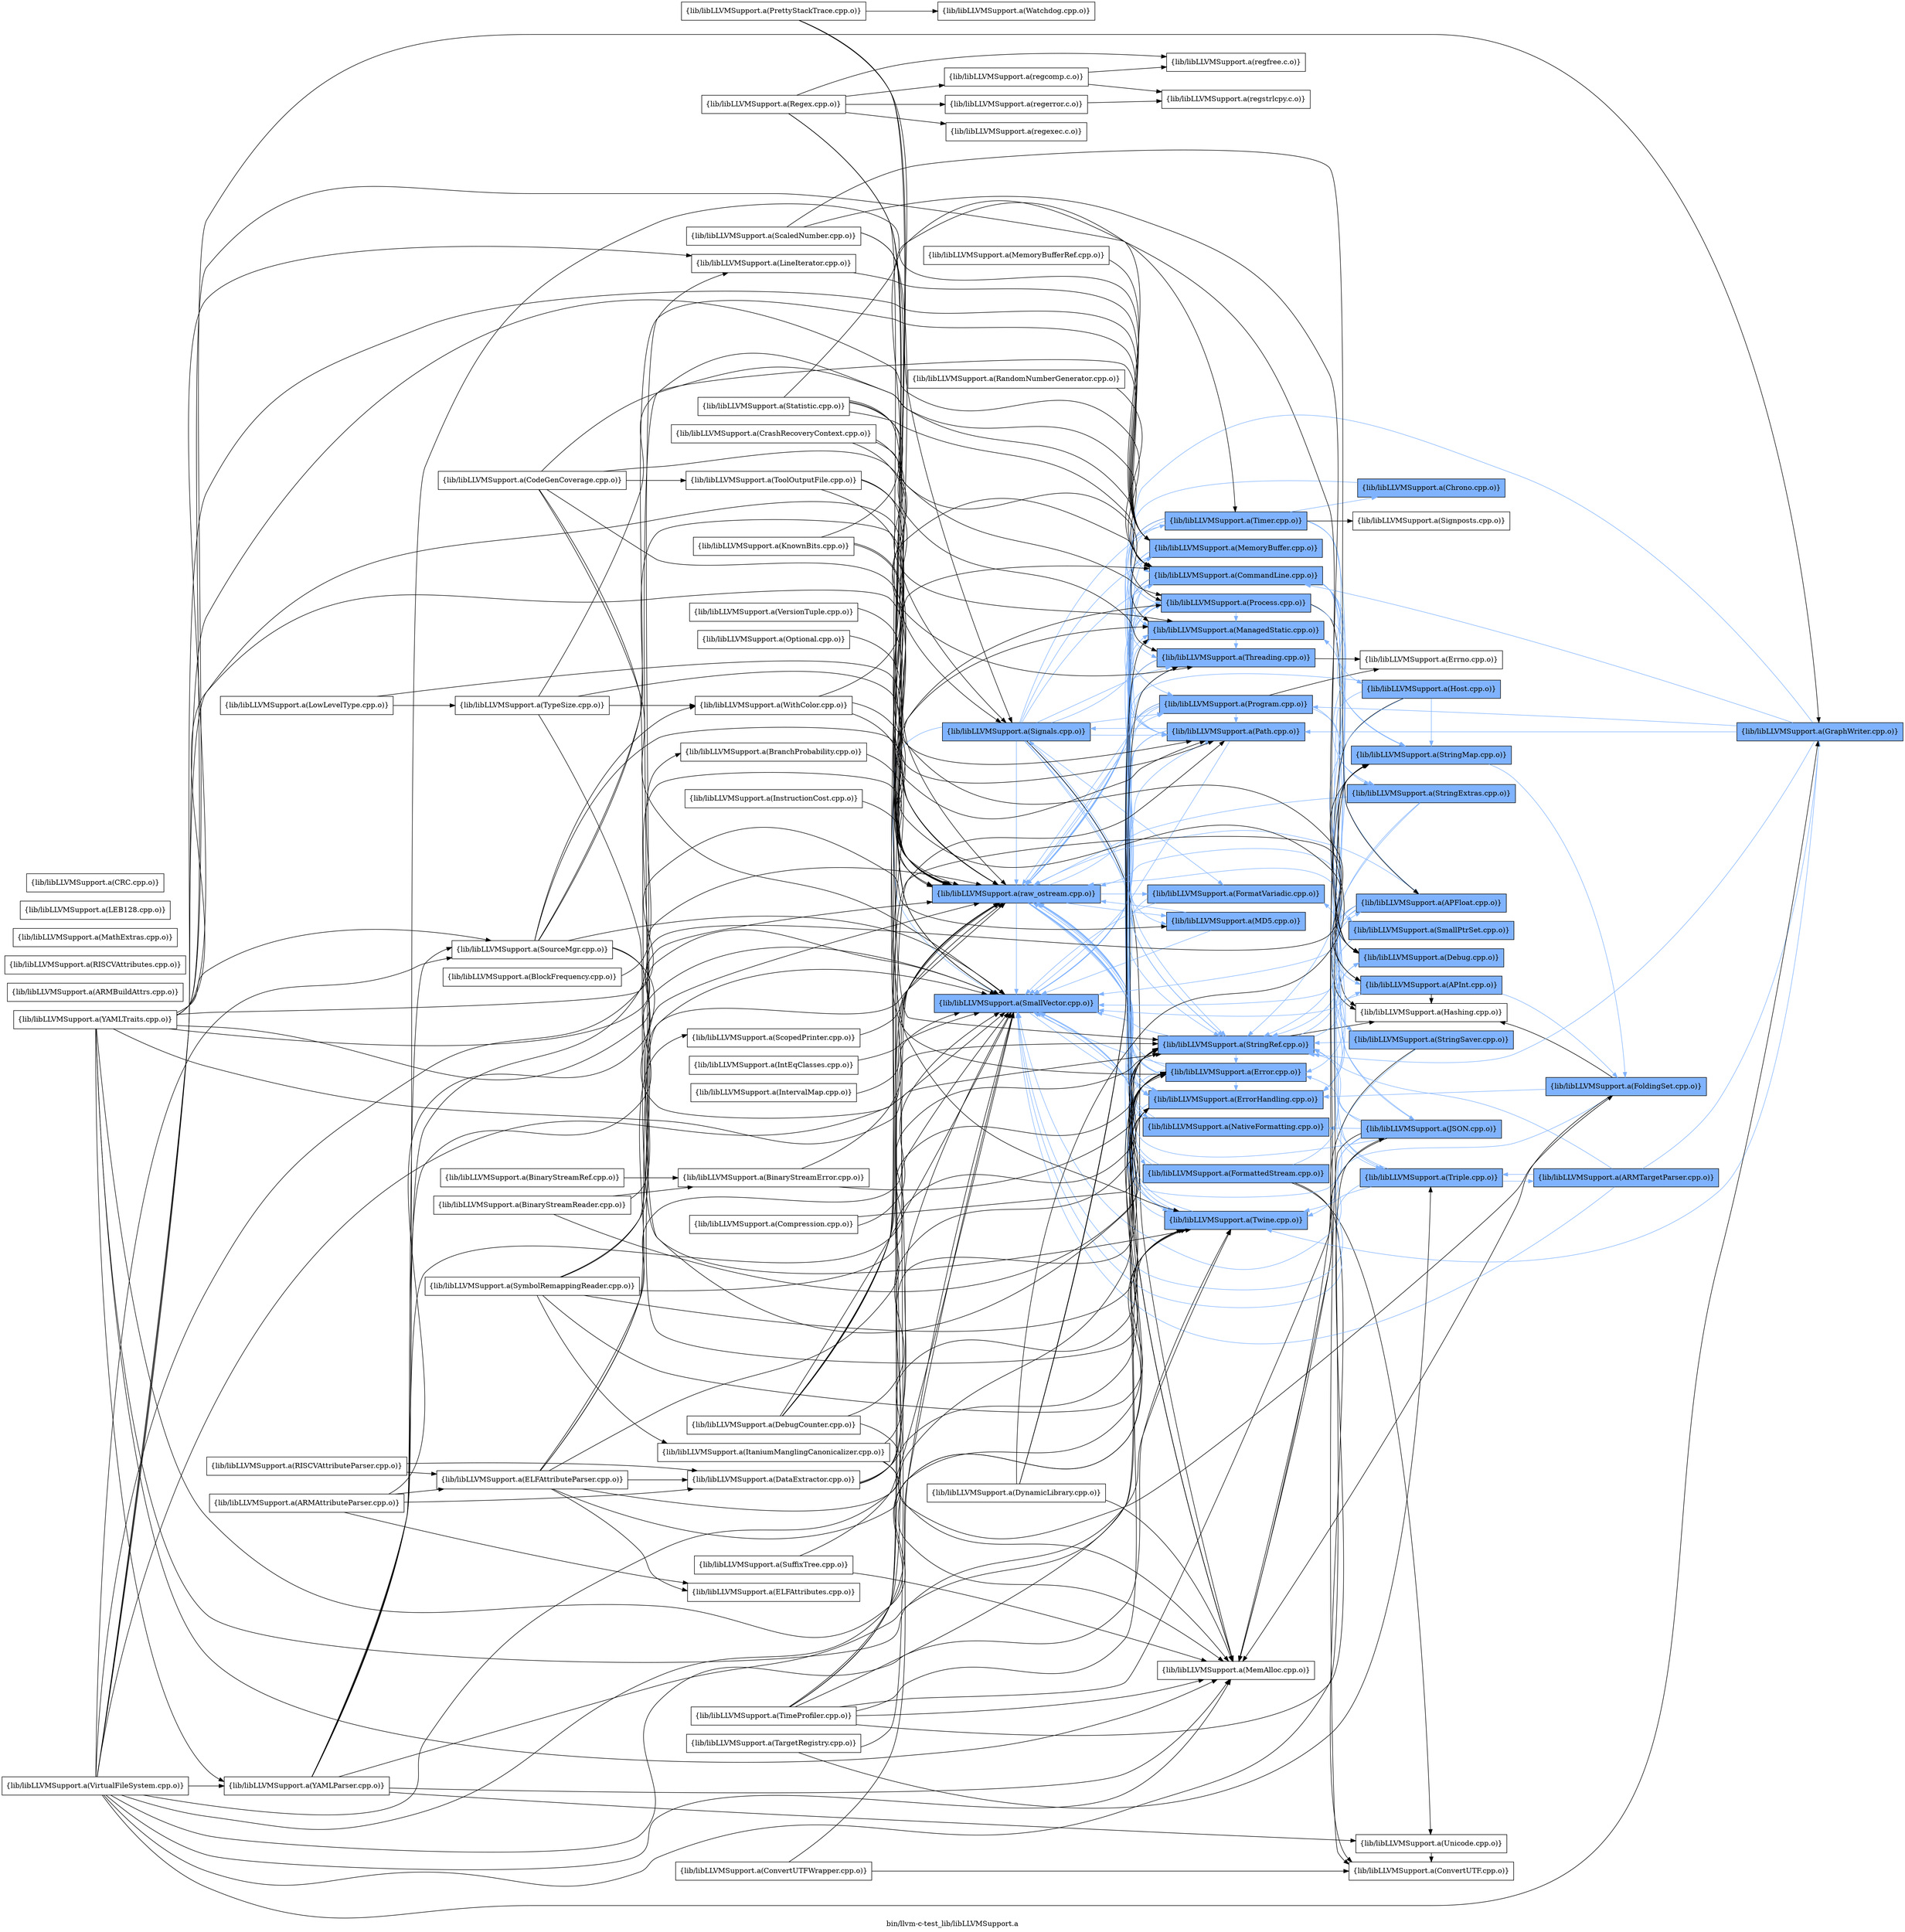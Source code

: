 digraph "bin/llvm-c-test_lib/libLLVMSupport.a" {
	label="bin/llvm-c-test_lib/libLLVMSupport.a";
	rankdir=LR;
	{ rank=same; Node0x56426118fe58;  }
	{ rank=same; Node0x564261191938; Node0x564261191488; Node0x564261199a98; Node0x5642611a17e8;  }
	{ rank=same; Node0x56426118f728; Node0x564261196708; Node0x5642611900d8; Node0x56426118e5a8; Node0x564261195308; Node0x564261194bd8; Node0x56426119bac8; Node0x56426119bcf8; Node0x56426119bbb8; Node0x564261198468; Node0x564261194098; Node0x564261190cb8; Node0x564261191438; Node0x564261191208; Node0x5642611939b8; Node0x564261194db8; Node0x56426119fe48;  }
	{ rank=same; Node0x5642611976f8; Node0x564261196848; Node0x56426118e2d8; Node0x56426118ee68; Node0x564261190538; Node0x564261192e28; Node0x564261197f18; Node0x5642611999f8; Node0x5642611920b8; Node0x564261197978; Node0x56426119b618; Node0x56426119c978; Node0x564261196438; Node0x564261193198; Node0x564261193fa8; Node0x564261194fe8;  }
	{ rank=same; Node0x56426118fe08; Node0x56426119c428;  }
	{ rank=same; Node0x56426118fe58;  }
	{ rank=same; Node0x564261191938; Node0x564261191488; Node0x564261199a98; Node0x5642611a17e8;  }
	{ rank=same; Node0x56426118f728; Node0x564261196708; Node0x5642611900d8; Node0x56426118e5a8; Node0x564261195308; Node0x564261194bd8; Node0x56426119bac8; Node0x56426119bcf8; Node0x56426119bbb8; Node0x564261198468; Node0x564261194098; Node0x564261190cb8; Node0x564261191438; Node0x564261191208; Node0x5642611939b8; Node0x564261194db8; Node0x56426119fe48;  }
	{ rank=same; Node0x5642611976f8; Node0x564261196848; Node0x56426118e2d8; Node0x56426118ee68; Node0x564261190538; Node0x564261192e28; Node0x564261197f18; Node0x5642611999f8; Node0x5642611920b8; Node0x564261197978; Node0x56426119b618; Node0x56426119c978; Node0x564261196438; Node0x564261193198; Node0x564261193fa8; Node0x564261194fe8;  }
	{ rank=same; Node0x56426118fe08; Node0x56426119c428;  }

	Node0x56426118fe58 [shape=record,shape=box,group=0,label="{lib/libLLVMSupport.a(PrettyStackTrace.cpp.o)}"];
	Node0x56426118fe58 -> Node0x564261191938;
	Node0x56426118fe58 -> Node0x564261191488;
	Node0x56426118fe58 -> Node0x564261199a98;
	Node0x56426118fe58 -> Node0x5642611a17e8;
	Node0x56426118f728 [shape=record,shape=box,group=1,style=filled,fillcolor="0.600000 0.5 1",label="{lib/libLLVMSupport.a(ErrorHandling.cpp.o)}"];
	Node0x56426118f728 -> Node0x5642611976f8[color="0.600000 0.5 1"];
	Node0x56426118f728 -> Node0x56426119bac8[color="0.600000 0.5 1"];
	Node0x56426118f728 -> Node0x564261191488[color="0.600000 0.5 1"];
	Node0x56426118f728 -> Node0x564261199a98[color="0.600000 0.5 1"];
	Node0x56426118ee68 [shape=record,shape=box,group=0,label="{lib/libLLVMSupport.a(Hashing.cpp.o)}"];
	Node0x564261191438 [shape=record,shape=box,group=0,label="{lib/libLLVMSupport.a(MemAlloc.cpp.o)}"];
	Node0x564261191938 [shape=record,shape=box,group=1,style=filled,fillcolor="0.600000 0.5 1",label="{lib/libLLVMSupport.a(SmallVector.cpp.o)}"];
	Node0x564261191938 -> Node0x56426118f728[color="0.600000 0.5 1"];
	Node0x5642611999f8 [shape=record,shape=box,group=1,style=filled,fillcolor="0.600000 0.5 1",label="{lib/libLLVMSupport.a(APFloat.cpp.o)}"];
	Node0x5642611999f8 -> Node0x564261196438[color="0.600000 0.5 1"];
	Node0x5642611999f8 -> Node0x564261196708[color="0.600000 0.5 1"];
	Node0x5642611999f8 -> Node0x56426118ee68;
	Node0x5642611999f8 -> Node0x564261191938[color="0.600000 0.5 1"];
	Node0x5642611999f8 -> Node0x5642611939b8[color="0.600000 0.5 1"];
	Node0x5642611999f8 -> Node0x564261191488[color="0.600000 0.5 1"];
	Node0x564261196438 [shape=record,shape=box,group=1,style=filled,fillcolor="0.600000 0.5 1",label="{lib/libLLVMSupport.a(APInt.cpp.o)}"];
	Node0x564261196438 -> Node0x56426118fe08[color="0.600000 0.5 1"];
	Node0x564261196438 -> Node0x56426118ee68;
	Node0x564261196438 -> Node0x564261191938[color="0.600000 0.5 1"];
	Node0x564261196438 -> Node0x564261191488[color="0.600000 0.5 1"];
	Node0x564261193e18 [shape=record,shape=box,group=0,label="{lib/libLLVMSupport.a(BranchProbability.cpp.o)}"];
	Node0x564261193e18 -> Node0x564261191488;
	Node0x564261194098 [shape=record,shape=box,group=1,style=filled,fillcolor="0.600000 0.5 1",label="{lib/libLLVMSupport.a(CommandLine.cpp.o)}"];
	Node0x564261194098 -> Node0x5642611999f8[color="0.600000 0.5 1"];
	Node0x564261194098 -> Node0x564261196708[color="0.600000 0.5 1"];
	Node0x564261194098 -> Node0x56426118f728[color="0.600000 0.5 1"];
	Node0x564261194098 -> Node0x564261190cb8[color="0.600000 0.5 1"];
	Node0x564261194098 -> Node0x564261191438;
	Node0x564261194098 -> Node0x5642611920b8[color="0.600000 0.5 1"];
	Node0x564261194098 -> Node0x564261191938[color="0.600000 0.5 1"];
	Node0x564261194098 -> Node0x564261197978[color="0.600000 0.5 1"];
	Node0x564261194098 -> Node0x564261192e28[color="0.600000 0.5 1"];
	Node0x564261194098 -> Node0x5642611939b8[color="0.600000 0.5 1"];
	Node0x564261194098 -> Node0x56426119b618[color="0.600000 0.5 1"];
	Node0x564261194098 -> Node0x56426119bac8[color="0.600000 0.5 1"];
	Node0x564261194098 -> Node0x564261191488[color="0.600000 0.5 1"];
	Node0x564261194098 -> Node0x56426119c978[color="0.600000 0.5 1"];
	Node0x564261194098 -> Node0x56426119bcf8[color="0.600000 0.5 1"];
	Node0x564261196708 [shape=record,shape=box,group=1,style=filled,fillcolor="0.600000 0.5 1",label="{lib/libLLVMSupport.a(Error.cpp.o)}"];
	Node0x564261196708 -> Node0x56426118f728[color="0.600000 0.5 1"];
	Node0x564261196708 -> Node0x564261190cb8[color="0.600000 0.5 1"];
	Node0x564261196708 -> Node0x564261191938[color="0.600000 0.5 1"];
	Node0x564261196708 -> Node0x56426119bac8[color="0.600000 0.5 1"];
	Node0x564261196708 -> Node0x564261191488[color="0.600000 0.5 1"];
	Node0x5642611920b8 [shape=record,shape=box,group=1,style=filled,fillcolor="0.600000 0.5 1",label="{lib/libLLVMSupport.a(SmallPtrSet.cpp.o)}"];
	Node0x5642611920b8 -> Node0x56426118f728[color="0.600000 0.5 1"];
	Node0x564261197978 [shape=record,shape=box,group=1,style=filled,fillcolor="0.600000 0.5 1",label="{lib/libLLVMSupport.a(StringMap.cpp.o)}"];
	Node0x564261197978 -> Node0x56426118f728[color="0.600000 0.5 1"];
	Node0x564261197978 -> Node0x56426118fe08[color="0.600000 0.5 1"];
	Node0x5642611939b8 [shape=record,shape=box,group=1,style=filled,fillcolor="0.600000 0.5 1",label="{lib/libLLVMSupport.a(StringRef.cpp.o)}"];
	Node0x5642611939b8 -> Node0x5642611999f8[color="0.600000 0.5 1"];
	Node0x5642611939b8 -> Node0x564261196438[color="0.600000 0.5 1"];
	Node0x5642611939b8 -> Node0x564261196708[color="0.600000 0.5 1"];
	Node0x5642611939b8 -> Node0x56426118ee68;
	Node0x5642611939b8 -> Node0x564261191938[color="0.600000 0.5 1"];
	Node0x56426119b618 [shape=record,shape=box,group=1,style=filled,fillcolor="0.600000 0.5 1",label="{lib/libLLVMSupport.a(Triple.cpp.o)}"];
	Node0x56426119b618 -> Node0x564261191938[color="0.600000 0.5 1"];
	Node0x56426119b618 -> Node0x5642611939b8[color="0.600000 0.5 1"];
	Node0x56426119b618 -> Node0x56426119c428[color="0.600000 0.5 1"];
	Node0x56426119b618 -> Node0x56426119bac8[color="0.600000 0.5 1"];
	Node0x564261191488 [shape=record,shape=box,group=1,style=filled,fillcolor="0.600000 0.5 1",label="{lib/libLLVMSupport.a(raw_ostream.cpp.o)}"];
	Node0x564261191488 -> Node0x564261196708[color="0.600000 0.5 1"];
	Node0x564261191488 -> Node0x56426118f728[color="0.600000 0.5 1"];
	Node0x564261191488 -> Node0x5642611900d8[color="0.600000 0.5 1"];
	Node0x564261191488 -> Node0x56426118e5a8[color="0.600000 0.5 1"];
	Node0x564261191488 -> Node0x564261195308[color="0.600000 0.5 1"];
	Node0x564261191488 -> Node0x564261194bd8[color="0.600000 0.5 1"];
	Node0x564261191488 -> Node0x564261191938[color="0.600000 0.5 1"];
	Node0x564261191488 -> Node0x56426119bac8[color="0.600000 0.5 1"];
	Node0x564261191488 -> Node0x56426119bcf8[color="0.600000 0.5 1"];
	Node0x564261191488 -> Node0x56426119bbb8[color="0.600000 0.5 1"];
	Node0x564261191488 -> Node0x564261198468[color="0.600000 0.5 1"];
	Node0x56426118ef58 [shape=record,shape=box,group=0,label="{lib/libLLVMSupport.a(TypeSize.cpp.o)}"];
	Node0x56426118ef58 -> Node0x564261194098;
	Node0x56426118ef58 -> Node0x56426118f728;
	Node0x56426118ef58 -> Node0x56426118fb88;
	Node0x56426118ef58 -> Node0x564261191488;
	Node0x564261191a78 [shape=record,shape=box,group=0,label="{lib/libLLVMSupport.a(KnownBits.cpp.o)}"];
	Node0x564261191a78 -> Node0x564261196438;
	Node0x564261191a78 -> Node0x5642611976f8;
	Node0x564261191a78 -> Node0x564261191488;
	Node0x564261190538 [shape=record,shape=box,group=1,style=filled,fillcolor="0.600000 0.5 1",label="{lib/libLLVMSupport.a(StringExtras.cpp.o)}"];
	Node0x564261190538 -> Node0x564261191938[color="0.600000 0.5 1"];
	Node0x564261190538 -> Node0x5642611939b8[color="0.600000 0.5 1"];
	Node0x564261190538 -> Node0x564261191488[color="0.600000 0.5 1"];
	Node0x56426119bac8 [shape=record,shape=box,group=1,style=filled,fillcolor="0.600000 0.5 1",label="{lib/libLLVMSupport.a(Twine.cpp.o)}"];
	Node0x56426119bac8 -> Node0x564261191938[color="0.600000 0.5 1"];
	Node0x56426119bac8 -> Node0x564261191488[color="0.600000 0.5 1"];
	Node0x5642611976f8 [shape=record,shape=box,group=1,style=filled,fillcolor="0.600000 0.5 1",label="{lib/libLLVMSupport.a(Debug.cpp.o)}"];
	Node0x5642611976f8 -> Node0x564261190cb8[color="0.600000 0.5 1"];
	Node0x5642611976f8 -> Node0x564261191488[color="0.600000 0.5 1"];
	Node0x564261190cb8 [shape=record,shape=box,group=1,style=filled,fillcolor="0.600000 0.5 1",label="{lib/libLLVMSupport.a(ManagedStatic.cpp.o)}"];
	Node0x564261190cb8 -> Node0x56426119fe48[color="0.600000 0.5 1"];
	Node0x564261192248 [shape=record,shape=box,group=0,label="{lib/libLLVMSupport.a(LowLevelType.cpp.o)}"];
	Node0x564261192248 -> Node0x56426118ef58;
	Node0x564261192248 -> Node0x564261191488;
	Node0x564261194d18 [shape=record,shape=box,group=0,label="{lib/libLLVMSupport.a(CodeGenCoverage.cpp.o)}"];
	Node0x564261194d18 -> Node0x564261191938;
	Node0x564261194d18 -> Node0x56426119a498;
	Node0x564261194d18 -> Node0x56426119bac8;
	Node0x564261194d18 -> Node0x564261191488;
	Node0x564261194d18 -> Node0x56426119bbb8;
	Node0x564261194d18 -> Node0x56426119fe48;
	Node0x56426118dec8 [shape=record,shape=box,group=1,style=filled,fillcolor="0.600000 0.5 1",label="{lib/libLLVMSupport.a(GraphWriter.cpp.o)}"];
	Node0x56426118dec8 -> Node0x564261194098[color="0.600000 0.5 1"];
	Node0x56426118dec8 -> Node0x5642611939b8[color="0.600000 0.5 1"];
	Node0x56426118dec8 -> Node0x56426119bac8[color="0.600000 0.5 1"];
	Node0x56426118dec8 -> Node0x564261191488[color="0.600000 0.5 1"];
	Node0x56426118dec8 -> Node0x56426119bcf8[color="0.600000 0.5 1"];
	Node0x56426118dec8 -> Node0x564261198468[color="0.600000 0.5 1"];
	Node0x56426119a538 [shape=record,shape=box,group=0,label="{lib/libLLVMSupport.a(DynamicLibrary.cpp.o)}"];
	Node0x56426119a538 -> Node0x564261190cb8;
	Node0x56426119a538 -> Node0x564261191438;
	Node0x56426119a538 -> Node0x564261197978;
	Node0x56426119a538 -> Node0x56426119fe48;
	Node0x564261195308 [shape=record,shape=box,group=1,style=filled,fillcolor="0.600000 0.5 1",label="{lib/libLLVMSupport.a(MD5.cpp.o)}"];
	Node0x564261195308 -> Node0x564261191938[color="0.600000 0.5 1"];
	Node0x564261195308 -> Node0x564261191488[color="0.600000 0.5 1"];
	Node0x564261199818 [shape=record,shape=box,group=0,label="{lib/libLLVMSupport.a(TargetRegistry.cpp.o)}"];
	Node0x564261199818 -> Node0x56426119b618;
	Node0x564261199818 -> Node0x564261191488;
	Node0x564261191208 [shape=record,shape=box,group=1,style=filled,fillcolor="0.600000 0.5 1",label="{lib/libLLVMSupport.a(MemoryBuffer.cpp.o)}"];
	Node0x564261191208 -> Node0x564261196708[color="0.600000 0.5 1"];
	Node0x564261191208 -> Node0x564261191938[color="0.600000 0.5 1"];
	Node0x564261191208 -> Node0x56426119bac8[color="0.600000 0.5 1"];
	Node0x564261191208 -> Node0x56426119bcf8[color="0.600000 0.5 1"];
	Node0x564261191208 -> Node0x56426119bbb8[color="0.600000 0.5 1"];
	Node0x564261191208 -> Node0x564261198468[color="0.600000 0.5 1"];
	Node0x564261194228 [shape=record,shape=box,group=0,label="{lib/libLLVMSupport.a(MemoryBufferRef.cpp.o)}"];
	Node0x564261194228 -> Node0x564261191208;
	Node0x564261192e28 [shape=record,shape=box,group=1,style=filled,fillcolor="0.600000 0.5 1",label="{lib/libLLVMSupport.a(StringSaver.cpp.o)}"];
	Node0x564261192e28 -> Node0x564261191438;
	Node0x564261192e28 -> Node0x564261191938[color="0.600000 0.5 1"];
	Node0x564261192e28 -> Node0x5642611939b8[color="0.600000 0.5 1"];
	Node0x56426118fe08 [shape=record,shape=box,group=1,style=filled,fillcolor="0.600000 0.5 1",label="{lib/libLLVMSupport.a(FoldingSet.cpp.o)}"];
	Node0x56426118fe08 -> Node0x56426118f728[color="0.600000 0.5 1"];
	Node0x56426118fe08 -> Node0x56426118ee68;
	Node0x56426118fe08 -> Node0x564261191438;
	Node0x56426118fe08 -> Node0x564261191938[color="0.600000 0.5 1"];
	Node0x5642611900d8 [shape=record,shape=box,group=1,style=filled,fillcolor="0.600000 0.5 1",label="{lib/libLLVMSupport.a(FormattedStream.cpp.o)}"];
	Node0x5642611900d8 -> Node0x564261196848;
	Node0x5642611900d8 -> Node0x5642611976f8[color="0.600000 0.5 1"];
	Node0x5642611900d8 -> Node0x564261191938[color="0.600000 0.5 1"];
	Node0x5642611900d8 -> Node0x56426118e2d8;
	Node0x5642611900d8 -> Node0x564261191488[color="0.600000 0.5 1"];
	Node0x56426118efa8 [shape=record,shape=box,group=0,label="{lib/libLLVMSupport.a(Regex.cpp.o)}"];
	Node0x56426118efa8 -> Node0x564261191938;
	Node0x56426118efa8 -> Node0x5642611939b8;
	Node0x56426118efa8 -> Node0x56426119bac8;
	Node0x56426118efa8 -> Node0x5642611912a8;
	Node0x56426118efa8 -> Node0x564261190628;
	Node0x56426118efa8 -> Node0x5642611926f8;
	Node0x56426118efa8 -> Node0x564261192428;
	Node0x56426119fe48 [shape=record,shape=box,group=1,style=filled,fillcolor="0.600000 0.5 1",label="{lib/libLLVMSupport.a(Threading.cpp.o)}"];
	Node0x56426119fe48 -> Node0x56426118f728[color="0.600000 0.5 1"];
	Node0x56426119fe48 -> Node0x564261191438;
	Node0x56426119fe48 -> Node0x564261191938[color="0.600000 0.5 1"];
	Node0x56426119fe48 -> Node0x5642611939b8[color="0.600000 0.5 1"];
	Node0x56426119fe48 -> Node0x56426119bac8[color="0.600000 0.5 1"];
	Node0x56426119fe48 -> Node0x564261197f18;
	Node0x56426119bcf8 [shape=record,shape=box,group=1,style=filled,fillcolor="0.600000 0.5 1",label="{lib/libLLVMSupport.a(Path.cpp.o)}"];
	Node0x56426119bcf8 -> Node0x564261196708[color="0.600000 0.5 1"];
	Node0x56426119bcf8 -> Node0x564261195308[color="0.600000 0.5 1"];
	Node0x56426119bcf8 -> Node0x564261191938[color="0.600000 0.5 1"];
	Node0x56426119bcf8 -> Node0x5642611939b8[color="0.600000 0.5 1"];
	Node0x56426119bcf8 -> Node0x56426119bac8[color="0.600000 0.5 1"];
	Node0x56426119bcf8 -> Node0x56426119bbb8[color="0.600000 0.5 1"];
	Node0x56426119bcf8 -> Node0x564261199a98[color="0.600000 0.5 1"];
	Node0x564261191348 [shape=record,shape=box,group=0,label="{lib/libLLVMSupport.a(SourceMgr.cpp.o)}"];
	Node0x564261191348 -> Node0x564261191208;
	Node0x564261191348 -> Node0x564261191938;
	Node0x564261191348 -> Node0x5642611939b8;
	Node0x564261191348 -> Node0x56426119bac8;
	Node0x564261191348 -> Node0x56426118fb88;
	Node0x564261191348 -> Node0x564261191488;
	Node0x564261191348 -> Node0x56426119bcf8;
	Node0x56426119a498 [shape=record,shape=box,group=0,label="{lib/libLLVMSupport.a(ToolOutputFile.cpp.o)}"];
	Node0x56426119a498 -> Node0x564261191488;
	Node0x56426119a498 -> Node0x56426119bcf8;
	Node0x56426119a498 -> Node0x564261199a98;
	Node0x564261193198 [shape=record,shape=box,group=1,style=filled,fillcolor="0.600000 0.5 1",label="{lib/libLLVMSupport.a(Chrono.cpp.o)}"];
	Node0x564261193198 -> Node0x564261191488[color="0.600000 0.5 1"];
	Node0x564261193dc8 [shape=record,shape=box,group=0,label="{lib/libLLVMSupport.a(TimeProfiler.cpp.o)}"];
	Node0x564261193dc8 -> Node0x564261196708;
	Node0x564261193dc8 -> Node0x564261191438;
	Node0x564261193dc8 -> Node0x564261191938;
	Node0x564261193dc8 -> Node0x564261197978;
	Node0x564261193dc8 -> Node0x564261193fa8;
	Node0x564261193dc8 -> Node0x56426119bac8;
	Node0x564261193dc8 -> Node0x564261191488;
	Node0x564261193dc8 -> Node0x56426119bcf8;
	Node0x564261193dc8 -> Node0x56426119bbb8;
	Node0x564261194db8 [shape=record,shape=box,group=1,style=filled,fillcolor="0.600000 0.5 1",label="{lib/libLLVMSupport.a(Timer.cpp.o)}"];
	Node0x564261194db8 -> Node0x564261193198[color="0.600000 0.5 1"];
	Node0x564261194db8 -> Node0x564261194098[color="0.600000 0.5 1"];
	Node0x564261194db8 -> Node0x564261190cb8[color="0.600000 0.5 1"];
	Node0x564261194db8 -> Node0x564261191438;
	Node0x564261194db8 -> Node0x564261197978[color="0.600000 0.5 1"];
	Node0x564261194db8 -> Node0x564261193fa8[color="0.600000 0.5 1"];
	Node0x564261194db8 -> Node0x564261194fe8;
	Node0x564261194db8 -> Node0x564261191488[color="0.600000 0.5 1"];
	Node0x564261194db8 -> Node0x56426119bbb8[color="0.600000 0.5 1"];
	Node0x564261194db8 -> Node0x56426119fe48[color="0.600000 0.5 1"];
	Node0x56426118e5a8 [shape=record,shape=box,group=1,style=filled,fillcolor="0.600000 0.5 1",label="{lib/libLLVMSupport.a(FormatVariadic.cpp.o)}"];
	Node0x56426118e5a8 -> Node0x564261191938[color="0.600000 0.5 1"];
	Node0x56426118e5a8 -> Node0x5642611939b8[color="0.600000 0.5 1"];
	Node0x564261194bd8 [shape=record,shape=box,group=1,style=filled,fillcolor="0.600000 0.5 1",label="{lib/libLLVMSupport.a(NativeFormatting.cpp.o)}"];
	Node0x564261194bd8 -> Node0x564261191938[color="0.600000 0.5 1"];
	Node0x564261194bd8 -> Node0x564261191488[color="0.600000 0.5 1"];
	Node0x564261196f78 [shape=record,shape=box,group=0,label="{lib/libLLVMSupport.a(DataExtractor.cpp.o)}"];
	Node0x564261196f78 -> Node0x564261196708;
	Node0x564261196f78 -> Node0x5642611939b8;
	Node0x564261196f78 -> Node0x564261191488;
	Node0x56426119c978 [shape=record,shape=box,group=1,style=filled,fillcolor="0.600000 0.5 1",label="{lib/libLLVMSupport.a(Host.cpp.o)}"];
	Node0x56426119c978 -> Node0x564261191438;
	Node0x56426119c978 -> Node0x564261197978[color="0.600000 0.5 1"];
	Node0x56426119c978 -> Node0x5642611939b8[color="0.600000 0.5 1"];
	Node0x56426119c978 -> Node0x56426119b618[color="0.600000 0.5 1"];
	Node0x56426119c978 -> Node0x564261191488[color="0.600000 0.5 1"];
	Node0x5642611957b8 [shape=record,shape=box,group=0,label="{lib/libLLVMSupport.a(ARMBuildAttrs.cpp.o)}"];
	Node0x5642611971f8 [shape=record,shape=box,group=0,label="{lib/libLLVMSupport.a(ARMAttributeParser.cpp.o)}"];
	Node0x5642611971f8 -> Node0x564261196f78;
	Node0x5642611971f8 -> Node0x564261195808;
	Node0x5642611971f8 -> Node0x564261195f38;
	Node0x5642611971f8 -> Node0x564261191488;
	Node0x564261195808 [shape=record,shape=box,group=0,label="{lib/libLLVMSupport.a(ELFAttributeParser.cpp.o)}"];
	Node0x564261195808 -> Node0x564261196f78;
	Node0x564261195808 -> Node0x564261195f38;
	Node0x564261195808 -> Node0x564261196708;
	Node0x564261195808 -> Node0x564261192888;
	Node0x564261195808 -> Node0x564261191938;
	Node0x564261195808 -> Node0x5642611939b8;
	Node0x564261195808 -> Node0x56426119bac8;
	Node0x564261195808 -> Node0x564261191488;
	Node0x56426118e7d8 [shape=record,shape=box,group=0,label="{lib/libLLVMSupport.a(RISCVAttributes.cpp.o)}"];
	Node0x56426118de28 [shape=record,shape=box,group=0,label="{lib/libLLVMSupport.a(RISCVAttributeParser.cpp.o)}"];
	Node0x56426118de28 -> Node0x564261196f78;
	Node0x56426118de28 -> Node0x564261195808;
	Node0x564261197928 [shape=record,shape=box,group=0,label="{lib/libLLVMSupport.a(BinaryStreamError.cpp.o)}"];
	Node0x564261197928 -> Node0x564261196708;
	Node0x564261197928 -> Node0x564261191488;
	Node0x564261195f38 [shape=record,shape=box,group=0,label="{lib/libLLVMSupport.a(ELFAttributes.cpp.o)}"];
	Node0x564261196d48 [shape=record,shape=box,group=0,label="{lib/libLLVMSupport.a(BinaryStreamReader.cpp.o)}"];
	Node0x564261196d48 -> Node0x564261197928;
	Node0x564261196d48 -> Node0x564261196708;
	Node0x564261196d48 -> Node0x564261191938;
	Node0x564261193968 [shape=record,shape=box,group=0,label="{lib/libLLVMSupport.a(BinaryStreamRef.cpp.o)}"];
	Node0x564261193968 -> Node0x564261197928;
	Node0x56426119bbb8 [shape=record,shape=box,group=1,style=filled,fillcolor="0.600000 0.5 1",label="{lib/libLLVMSupport.a(Process.cpp.o)}"];
	Node0x56426119bbb8 -> Node0x564261196708[color="0.600000 0.5 1"];
	Node0x56426119bbb8 -> Node0x56426118ee68;
	Node0x56426119bbb8 -> Node0x564261190cb8[color="0.600000 0.5 1"];
	Node0x56426119bbb8 -> Node0x564261191938[color="0.600000 0.5 1"];
	Node0x56426119bbb8 -> Node0x564261190538[color="0.600000 0.5 1"];
	Node0x56426119bbb8 -> Node0x56426119bcf8[color="0.600000 0.5 1"];
	Node0x564261193a58 [shape=record,shape=box,group=0,label="{lib/libLLVMSupport.a(ConvertUTFWrapper.cpp.o)}"];
	Node0x564261193a58 -> Node0x564261196848;
	Node0x564261193a58 -> Node0x564261191938;
	Node0x564261196848 [shape=record,shape=box,group=0,label="{lib/libLLVMSupport.a(ConvertUTF.cpp.o)}"];
	Node0x564261192888 [shape=record,shape=box,group=0,label="{lib/libLLVMSupport.a(ScopedPrinter.cpp.o)}"];
	Node0x564261192888 -> Node0x564261191488;
	Node0x564261199a98 [shape=record,shape=box,group=1,style=filled,fillcolor="0.600000 0.5 1",label="{lib/libLLVMSupport.a(Signals.cpp.o)}"];
	Node0x564261199a98 -> Node0x564261194098[color="0.600000 0.5 1"];
	Node0x564261199a98 -> Node0x56426118f728[color="0.600000 0.5 1"];
	Node0x564261199a98 -> Node0x56426118e5a8[color="0.600000 0.5 1"];
	Node0x564261199a98 -> Node0x564261190cb8[color="0.600000 0.5 1"];
	Node0x564261199a98 -> Node0x564261191438;
	Node0x564261199a98 -> Node0x564261191208[color="0.600000 0.5 1"];
	Node0x564261199a98 -> Node0x564261194bd8[color="0.600000 0.5 1"];
	Node0x564261199a98 -> Node0x564261191938[color="0.600000 0.5 1"];
	Node0x564261199a98 -> Node0x5642611939b8[color="0.600000 0.5 1"];
	Node0x564261199a98 -> Node0x564261194db8[color="0.600000 0.5 1"];
	Node0x564261199a98 -> Node0x56426119bac8[color="0.600000 0.5 1"];
	Node0x564261199a98 -> Node0x564261191488[color="0.600000 0.5 1"];
	Node0x564261199a98 -> Node0x56426119bcf8[color="0.600000 0.5 1"];
	Node0x564261199a98 -> Node0x564261198468[color="0.600000 0.5 1"];
	Node0x564261199a98 -> Node0x56426119fe48[color="0.600000 0.5 1"];
	Node0x56426118e2d8 [shape=record,shape=box,group=0,label="{lib/libLLVMSupport.a(Unicode.cpp.o)}"];
	Node0x56426118e2d8 -> Node0x564261196848;
	Node0x564261198468 [shape=record,shape=box,group=1,style=filled,fillcolor="0.600000 0.5 1",label="{lib/libLLVMSupport.a(Program.cpp.o)}"];
	Node0x564261198468 -> Node0x564261191438;
	Node0x564261198468 -> Node0x564261191938[color="0.600000 0.5 1"];
	Node0x564261198468 -> Node0x564261190538[color="0.600000 0.5 1"];
	Node0x564261198468 -> Node0x564261192e28[color="0.600000 0.5 1"];
	Node0x564261198468 -> Node0x5642611939b8[color="0.600000 0.5 1"];
	Node0x564261198468 -> Node0x564261191488[color="0.600000 0.5 1"];
	Node0x564261198468 -> Node0x56426119bcf8[color="0.600000 0.5 1"];
	Node0x564261198468 -> Node0x564261197f18;
	Node0x564261191d98 [shape=record,shape=box,group=0,label="{lib/libLLVMSupport.a(InstructionCost.cpp.o)}"];
	Node0x564261191d98 -> Node0x564261191488;
	Node0x5642611a17e8 [shape=record,shape=box,group=0,label="{lib/libLLVMSupport.a(Watchdog.cpp.o)}"];
	Node0x56426118f6d8 [shape=record,shape=box,group=0,label="{lib/libLLVMSupport.a(RandomNumberGenerator.cpp.o)}"];
	Node0x56426118f6d8 -> Node0x564261194098;
	Node0x5642611912a8 [shape=record,shape=box,group=0,label="{lib/libLLVMSupport.a(regcomp.c.o)}"];
	Node0x5642611912a8 -> Node0x564261192428;
	Node0x5642611912a8 -> Node0x564261191848;
	Node0x564261190628 [shape=record,shape=box,group=0,label="{lib/libLLVMSupport.a(regerror.c.o)}"];
	Node0x564261190628 -> Node0x564261191848;
	Node0x5642611926f8 [shape=record,shape=box,group=0,label="{lib/libLLVMSupport.a(regexec.c.o)}"];
	Node0x564261192428 [shape=record,shape=box,group=0,label="{lib/libLLVMSupport.a(regfree.c.o)}"];
	Node0x56426118fb88 [shape=record,shape=box,group=0,label="{lib/libLLVMSupport.a(WithColor.cpp.o)}"];
	Node0x56426118fb88 -> Node0x564261194098;
	Node0x56426118fb88 -> Node0x564261196708;
	Node0x56426118fb88 -> Node0x564261191488;
	Node0x564261190bc8 [shape=record,shape=box,group=0,label="{lib/libLLVMSupport.a(Statistic.cpp.o)}"];
	Node0x564261190bc8 -> Node0x564261194098;
	Node0x564261190bc8 -> Node0x564261190cb8;
	Node0x564261190bc8 -> Node0x564261194db8;
	Node0x564261190bc8 -> Node0x564261191488;
	Node0x564261190bc8 -> Node0x56426119fe48;
	Node0x564261193fa8 [shape=record,shape=box,group=1,style=filled,fillcolor="0.600000 0.5 1",label="{lib/libLLVMSupport.a(JSON.cpp.o)}"];
	Node0x564261193fa8 -> Node0x564261196848;
	Node0x564261193fa8 -> Node0x564261196708[color="0.600000 0.5 1"];
	Node0x564261193fa8 -> Node0x56426118e5a8[color="0.600000 0.5 1"];
	Node0x564261193fa8 -> Node0x564261191438;
	Node0x564261193fa8 -> Node0x564261194bd8[color="0.600000 0.5 1"];
	Node0x564261193fa8 -> Node0x564261191938[color="0.600000 0.5 1"];
	Node0x564261193fa8 -> Node0x5642611939b8[color="0.600000 0.5 1"];
	Node0x564261193fa8 -> Node0x56426119bac8[color="0.600000 0.5 1"];
	Node0x564261193fa8 -> Node0x564261191488[color="0.600000 0.5 1"];
	Node0x564261194fe8 [shape=record,shape=box,group=0,label="{lib/libLLVMSupport.a(Signposts.cpp.o)}"];
	Node0x56426119c428 [shape=record,shape=box,group=1,style=filled,fillcolor="0.600000 0.5 1",label="{lib/libLLVMSupport.a(ARMTargetParser.cpp.o)}"];
	Node0x56426119c428 -> Node0x56426118dec8[color="0.600000 0.5 1"];
	Node0x56426119c428 -> Node0x564261191938[color="0.600000 0.5 1"];
	Node0x56426119c428 -> Node0x5642611939b8[color="0.600000 0.5 1"];
	Node0x56426119c428 -> Node0x56426119b618[color="0.600000 0.5 1"];
	Node0x56426118e058 [shape=record,shape=box,group=0,label="{lib/libLLVMSupport.a(VirtualFileSystem.cpp.o)}"];
	Node0x56426118e058 -> Node0x564261194098;
	Node0x56426118e058 -> Node0x564261196708;
	Node0x56426118e058 -> Node0x56426118dec8;
	Node0x56426118e058 -> Node0x564261191438;
	Node0x56426118e058 -> Node0x564261191208;
	Node0x56426118e058 -> Node0x564261191938;
	Node0x56426118e058 -> Node0x564261191348;
	Node0x56426118e058 -> Node0x564261197978;
	Node0x56426118e058 -> Node0x5642611939b8;
	Node0x56426118e058 -> Node0x56426119bac8;
	Node0x56426118e058 -> Node0x56426118f778;
	Node0x56426118e058 -> Node0x564261191488;
	Node0x56426118e058 -> Node0x56426119bcf8;
	Node0x56426118f778 [shape=record,shape=box,group=0,label="{lib/libLLVMSupport.a(YAMLParser.cpp.o)}"];
	Node0x56426118f778 -> Node0x56426118f728;
	Node0x56426118f778 -> Node0x564261191438;
	Node0x56426118f778 -> Node0x564261191208;
	Node0x56426118f778 -> Node0x564261191938;
	Node0x56426118f778 -> Node0x564261191348;
	Node0x56426118f778 -> Node0x5642611939b8;
	Node0x56426118f778 -> Node0x56426118e2d8;
	Node0x56426118f778 -> Node0x564261191488;
	Node0x564261191848 [shape=record,shape=box,group=0,label="{lib/libLLVMSupport.a(regstrlcpy.c.o)}"];
	Node0x5642611986e8 [shape=record,shape=box,group=0,label="{lib/libLLVMSupport.a(CrashRecoveryContext.cpp.o)}"];
	Node0x5642611986e8 -> Node0x564261190cb8;
	Node0x5642611986e8 -> Node0x56426119bbb8;
	Node0x5642611986e8 -> Node0x564261199a98;
	Node0x564261197f18 [shape=record,shape=box,group=0,label="{lib/libLLVMSupport.a(Errno.cpp.o)}"];
	Node0x564261198f08 [shape=record,shape=box,group=0,label="{lib/libLLVMSupport.a(BlockFrequency.cpp.o)}"];
	Node0x564261198f08 -> Node0x564261193e18;
	Node0x56426119a768 [shape=record,shape=box,group=0,label="{lib/libLLVMSupport.a(IntervalMap.cpp.o)}"];
	Node0x56426119a768 -> Node0x564261191938;
	Node0x56426119e818 [shape=record,shape=box,group=0,label="{lib/libLLVMSupport.a(IntEqClasses.cpp.o)}"];
	Node0x56426119e818 -> Node0x564261191938;
	Node0x56426118fef8 [shape=record,shape=box,group=0,label="{lib/libLLVMSupport.a(MathExtras.cpp.o)}"];
	Node0x564261194c28 [shape=record,shape=box,group=0,label="{lib/libLLVMSupport.a(ScaledNumber.cpp.o)}"];
	Node0x564261194c28 -> Node0x5642611999f8;
	Node0x564261194c28 -> Node0x564261196438;
	Node0x564261194c28 -> Node0x5642611976f8;
	Node0x564261194c28 -> Node0x564261191488;
	Node0x5642611960c8 [shape=record,shape=box,group=0,label="{lib/libLLVMSupport.a(YAMLTraits.cpp.o)}"];
	Node0x5642611960c8 -> Node0x56426118f728;
	Node0x5642611960c8 -> Node0x56426118dec8;
	Node0x5642611960c8 -> Node0x564261191438;
	Node0x5642611960c8 -> Node0x564261191208;
	Node0x5642611960c8 -> Node0x564261195308;
	Node0x5642611960c8 -> Node0x564261191938;
	Node0x5642611960c8 -> Node0x564261191348;
	Node0x5642611960c8 -> Node0x564261197978;
	Node0x5642611960c8 -> Node0x5642611939b8;
	Node0x5642611960c8 -> Node0x56426119bac8;
	Node0x5642611960c8 -> Node0x56426118f778;
	Node0x5642611960c8 -> Node0x564261191488;
	Node0x5642611960c8 -> Node0x564261196578;
	Node0x564261196578 [shape=record,shape=box,group=0,label="{lib/libLLVMSupport.a(LineIterator.cpp.o)}"];
	Node0x564261196578 -> Node0x564261191208;
	Node0x5642611946d8 [shape=record,shape=box,group=0,label="{lib/libLLVMSupport.a(VersionTuple.cpp.o)}"];
	Node0x5642611946d8 -> Node0x564261191488;
	Node0x564261194a98 [shape=record,shape=box,group=0,label="{lib/libLLVMSupport.a(DebugCounter.cpp.o)}"];
	Node0x564261194a98 -> Node0x564261194098;
	Node0x564261194a98 -> Node0x5642611976f8;
	Node0x564261194a98 -> Node0x564261190cb8;
	Node0x564261194a98 -> Node0x564261191438;
	Node0x564261194a98 -> Node0x564261191938;
	Node0x564261194a98 -> Node0x5642611939b8;
	Node0x564261194a98 -> Node0x564261191488;
	Node0x564261192568 [shape=record,shape=box,group=0,label="{lib/libLLVMSupport.a(SuffixTree.cpp.o)}"];
	Node0x564261192568 -> Node0x564261191438;
	Node0x564261192568 -> Node0x564261191938;
	Node0x5642611944f8 [shape=record,shape=box,group=0,label="{lib/libLLVMSupport.a(Optional.cpp.o)}"];
	Node0x5642611944f8 -> Node0x564261191488;
	Node0x564261192018 [shape=record,shape=box,group=0,label="{lib/libLLVMSupport.a(Compression.cpp.o)}"];
	Node0x564261192018 -> Node0x564261196708;
	Node0x564261192018 -> Node0x564261191938;
	Node0x564261190718 [shape=record,shape=box,group=0,label="{lib/libLLVMSupport.a(ItaniumManglingCanonicalizer.cpp.o)}"];
	Node0x564261190718 -> Node0x56426118fe08;
	Node0x564261190718 -> Node0x564261191438;
	Node0x564261190718 -> Node0x564261191938;
	Node0x564261194ef8 [shape=record,shape=box,group=0,label="{lib/libLLVMSupport.a(SymbolRemappingReader.cpp.o)}"];
	Node0x564261194ef8 -> Node0x564261196708;
	Node0x564261194ef8 -> Node0x564261191208;
	Node0x564261194ef8 -> Node0x5642611939b8;
	Node0x564261194ef8 -> Node0x56426119bac8;
	Node0x564261194ef8 -> Node0x564261191488;
	Node0x564261194ef8 -> Node0x564261196578;
	Node0x564261194ef8 -> Node0x564261190718;
	Node0x564261195768 [shape=record,shape=box,group=0,label="{lib/libLLVMSupport.a(LEB128.cpp.o)}"];
	Node0x5642611969d8 [shape=record,shape=box,group=0,label="{lib/libLLVMSupport.a(CRC.cpp.o)}"];
}

